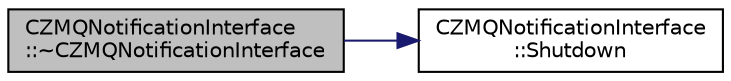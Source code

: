 digraph "CZMQNotificationInterface::~CZMQNotificationInterface"
{
  edge [fontname="Helvetica",fontsize="10",labelfontname="Helvetica",labelfontsize="10"];
  node [fontname="Helvetica",fontsize="10",shape=record];
  rankdir="LR";
  Node0 [label="CZMQNotificationInterface\l::~CZMQNotificationInterface",height=0.2,width=0.4,color="black", fillcolor="grey75", style="filled", fontcolor="black"];
  Node0 -> Node1 [color="midnightblue",fontsize="10",style="solid",fontname="Helvetica"];
  Node1 [label="CZMQNotificationInterface\l::Shutdown",height=0.2,width=0.4,color="black", fillcolor="white", style="filled",URL="$class_c_z_m_q_notification_interface.html#a2eceddf8e9e3ac248ba922ef24eb8d3a"];
}
